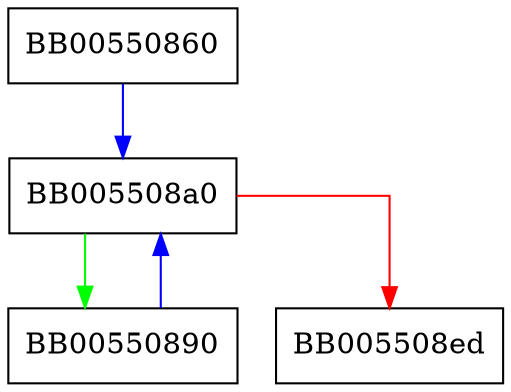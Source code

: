 digraph __bn_post4x_internal {
  node [shape="box"];
  graph [splines=ortho];
  BB00550860 -> BB005508a0 [color="blue"];
  BB00550890 -> BB005508a0 [color="blue"];
  BB005508a0 -> BB00550890 [color="green"];
  BB005508a0 -> BB005508ed [color="red"];
}